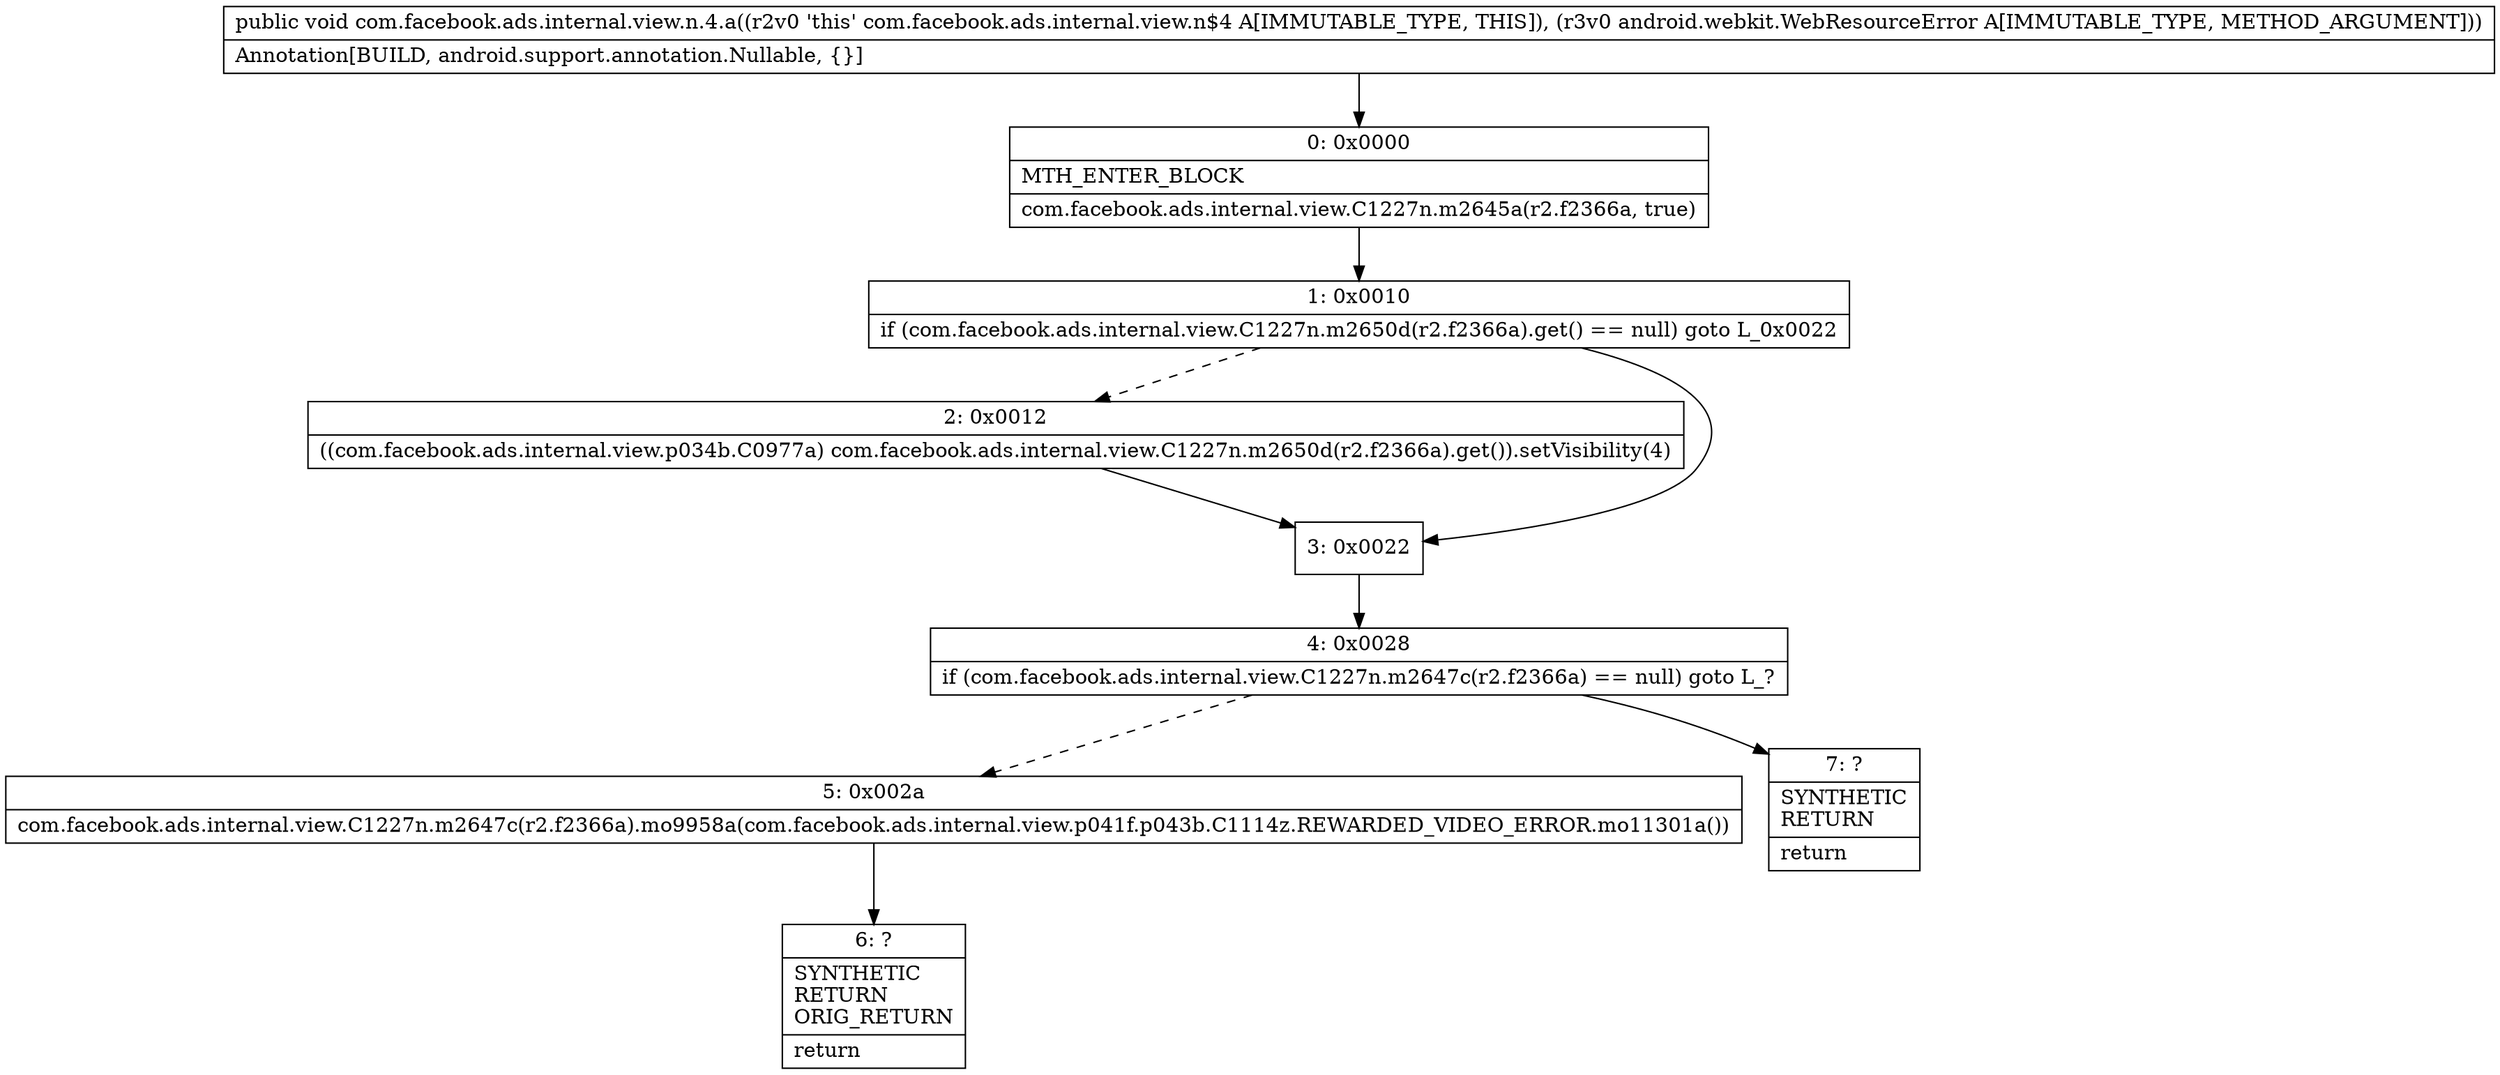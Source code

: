 digraph "CFG forcom.facebook.ads.internal.view.n.4.a(Landroid\/webkit\/WebResourceError;)V" {
Node_0 [shape=record,label="{0\:\ 0x0000|MTH_ENTER_BLOCK\l|com.facebook.ads.internal.view.C1227n.m2645a(r2.f2366a, true)\l}"];
Node_1 [shape=record,label="{1\:\ 0x0010|if (com.facebook.ads.internal.view.C1227n.m2650d(r2.f2366a).get() == null) goto L_0x0022\l}"];
Node_2 [shape=record,label="{2\:\ 0x0012|((com.facebook.ads.internal.view.p034b.C0977a) com.facebook.ads.internal.view.C1227n.m2650d(r2.f2366a).get()).setVisibility(4)\l}"];
Node_3 [shape=record,label="{3\:\ 0x0022}"];
Node_4 [shape=record,label="{4\:\ 0x0028|if (com.facebook.ads.internal.view.C1227n.m2647c(r2.f2366a) == null) goto L_?\l}"];
Node_5 [shape=record,label="{5\:\ 0x002a|com.facebook.ads.internal.view.C1227n.m2647c(r2.f2366a).mo9958a(com.facebook.ads.internal.view.p041f.p043b.C1114z.REWARDED_VIDEO_ERROR.mo11301a())\l}"];
Node_6 [shape=record,label="{6\:\ ?|SYNTHETIC\lRETURN\lORIG_RETURN\l|return\l}"];
Node_7 [shape=record,label="{7\:\ ?|SYNTHETIC\lRETURN\l|return\l}"];
MethodNode[shape=record,label="{public void com.facebook.ads.internal.view.n.4.a((r2v0 'this' com.facebook.ads.internal.view.n$4 A[IMMUTABLE_TYPE, THIS]), (r3v0 android.webkit.WebResourceError A[IMMUTABLE_TYPE, METHOD_ARGUMENT]))  | Annotation[BUILD, android.support.annotation.Nullable, \{\}]\l}"];
MethodNode -> Node_0;
Node_0 -> Node_1;
Node_1 -> Node_2[style=dashed];
Node_1 -> Node_3;
Node_2 -> Node_3;
Node_3 -> Node_4;
Node_4 -> Node_5[style=dashed];
Node_4 -> Node_7;
Node_5 -> Node_6;
}

